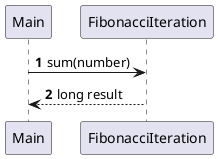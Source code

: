 @startuml
'https://plantuml.com/sequence-diagram

autonumber

Main -> FibonacciIteration: sum(number)
FibonacciIteration --> Main: long result

@enduml